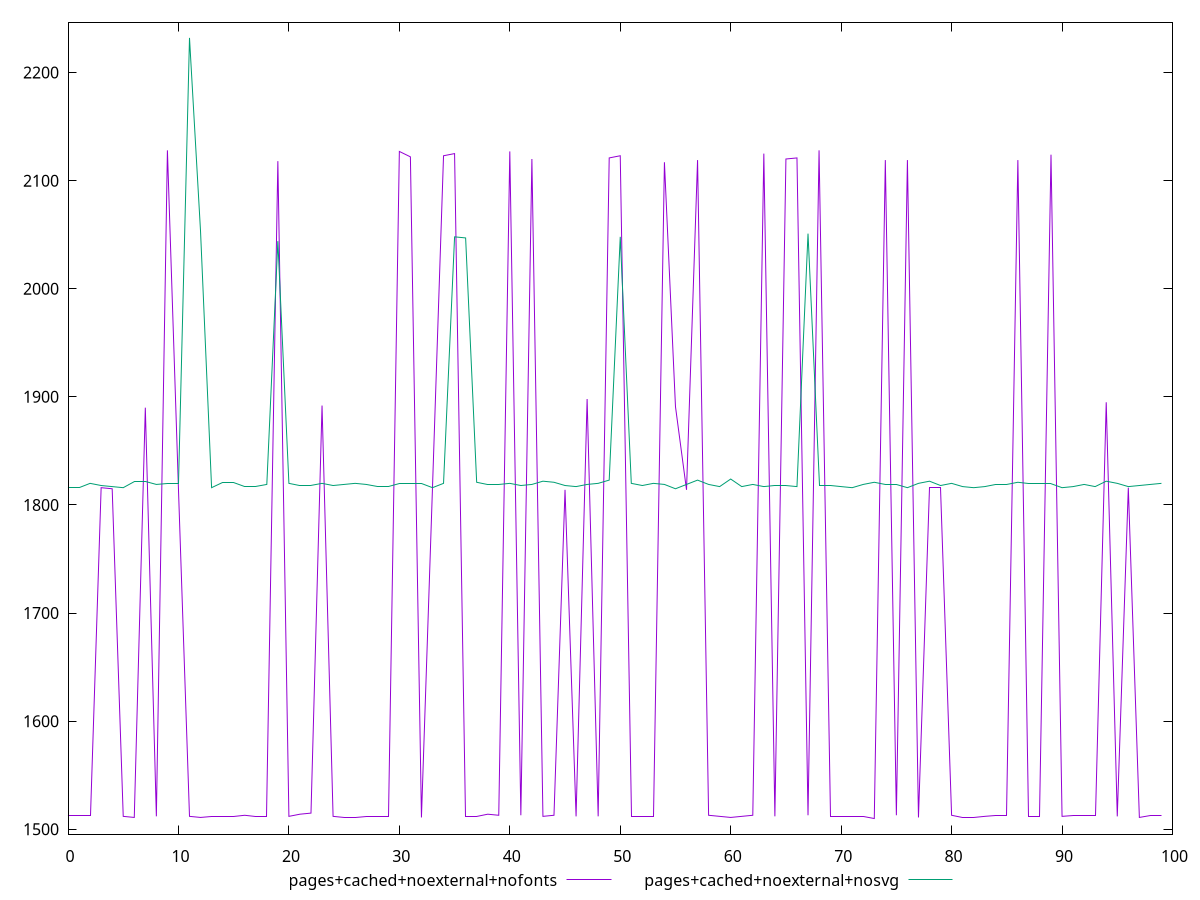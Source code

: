 reset
set terminal svg size 640, 500 enhanced background rgb 'white'
set output "report_00007_2020-12-11T15:55:29.892Z/metrics/comparison/line/6_vs_7.svg"

$pagesCachedNoexternalNofonts <<EOF
0 1513
1 1513
2 1513
3 1816
4 1815
5 1512
6 1511
7 1890
8 1512
9 2128
10 1815
11 1512
12 1511
13 1512
14 1512
15 1512
16 1513
17 1512
18 1512
19 2118
20 1512
21 1514
22 1515
23 1892
24 1512
25 1511
26 1511
27 1512
28 1512
29 1512
30 2127
31 2122
32 1511
33 1816
34 2123
35 2125
36 1512
37 1512
38 1514
39 1513
40 2127
41 1513
42 2120
43 1512
44 1513
45 1814
46 1512
47 1898
48 1512
49 2121
50 2123
51 1512
52 1512
53 1512
54 2117
55 1891
56 1814
57 2119
58 1513
59 1512
60 1511
61 1512
62 1513
63 2125
64 1512
65 2120
66 2121
67 1513
68 2128
69 1512
70 1512
71 1512
72 1512
73 1510
74 2119
75 1513
76 2119
77 1511
78 1816
79 1816
80 1513
81 1511
82 1511
83 1512
84 1513
85 1513
86 2119
87 1512
88 1512
89 2124
90 1512
91 1513
92 1513
93 1513
94 1895
95 1512
96 1816
97 1511
98 1513
99 1513
EOF

$pagesCachedNoexternalNosvg <<EOF
0 1816
1 1816
2 1820
3 1818
4 1817
5 1816
6 1822
7 1822
8 1819
9 1820
10 1820
11 2232
12 2053
13 1816
14 1821
15 1821
16 1817
17 1817
18 1819
19 2044
20 1820
21 1818
22 1818
23 1820
24 1818
25 1819
26 1820
27 1819
28 1817
29 1817
30 1820
31 1820
32 1820
33 1816
34 1820
35 2048
36 2047
37 1821
38 1819
39 1819
40 1820
41 1818
42 1819
43 1822
44 1821
45 1818
46 1817
47 1819
48 1820
49 1823
50 2048
51 1820
52 1818
53 1820
54 1819
55 1815
56 1819
57 1823
58 1819
59 1817
60 1824
61 1817
62 1819
63 1817
64 1818
65 1818
66 1817
67 2051
68 1818
69 1818
70 1817
71 1816
72 1819
73 1821
74 1819
75 1819
76 1816
77 1820
78 1822
79 1818
80 1820
81 1817
82 1816
83 1817
84 1819
85 1819
86 1821
87 1820
88 1820
89 1820
90 1816
91 1817
92 1819
93 1817
94 1822
95 1820
96 1817
97 1818
98 1819
99 1820
EOF

set key outside below
set yrange [1495.56:2246.44]

plot \
  $pagesCachedNoexternalNofonts title "pages+cached+noexternal+nofonts" with line, \
  $pagesCachedNoexternalNosvg title "pages+cached+noexternal+nosvg" with line, \


reset